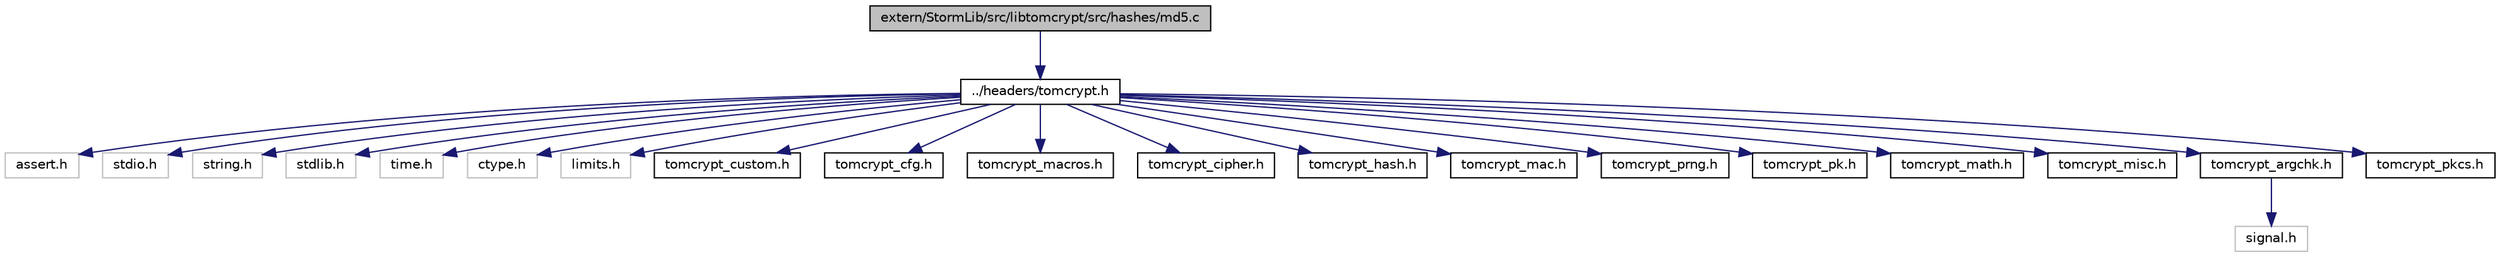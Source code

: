 digraph G
{
  edge [fontname="Helvetica",fontsize="10",labelfontname="Helvetica",labelfontsize="10"];
  node [fontname="Helvetica",fontsize="10",shape=record];
  Node1 [label="extern/StormLib/src/libtomcrypt/src/hashes/md5.c",height=0.2,width=0.4,color="black", fillcolor="grey75", style="filled" fontcolor="black"];
  Node1 -> Node2 [color="midnightblue",fontsize="10",style="solid",fontname="Helvetica"];
  Node2 [label="../headers/tomcrypt.h",height=0.2,width=0.4,color="black", fillcolor="white", style="filled",URL="$tomcrypt_8h.html"];
  Node2 -> Node3 [color="midnightblue",fontsize="10",style="solid",fontname="Helvetica"];
  Node3 [label="assert.h",height=0.2,width=0.4,color="grey75", fillcolor="white", style="filled"];
  Node2 -> Node4 [color="midnightblue",fontsize="10",style="solid",fontname="Helvetica"];
  Node4 [label="stdio.h",height=0.2,width=0.4,color="grey75", fillcolor="white", style="filled"];
  Node2 -> Node5 [color="midnightblue",fontsize="10",style="solid",fontname="Helvetica"];
  Node5 [label="string.h",height=0.2,width=0.4,color="grey75", fillcolor="white", style="filled"];
  Node2 -> Node6 [color="midnightblue",fontsize="10",style="solid",fontname="Helvetica"];
  Node6 [label="stdlib.h",height=0.2,width=0.4,color="grey75", fillcolor="white", style="filled"];
  Node2 -> Node7 [color="midnightblue",fontsize="10",style="solid",fontname="Helvetica"];
  Node7 [label="time.h",height=0.2,width=0.4,color="grey75", fillcolor="white", style="filled"];
  Node2 -> Node8 [color="midnightblue",fontsize="10",style="solid",fontname="Helvetica"];
  Node8 [label="ctype.h",height=0.2,width=0.4,color="grey75", fillcolor="white", style="filled"];
  Node2 -> Node9 [color="midnightblue",fontsize="10",style="solid",fontname="Helvetica"];
  Node9 [label="limits.h",height=0.2,width=0.4,color="grey75", fillcolor="white", style="filled"];
  Node2 -> Node10 [color="midnightblue",fontsize="10",style="solid",fontname="Helvetica"];
  Node10 [label="tomcrypt_custom.h",height=0.2,width=0.4,color="black", fillcolor="white", style="filled",URL="$tomcrypt__custom_8h.html"];
  Node2 -> Node11 [color="midnightblue",fontsize="10",style="solid",fontname="Helvetica"];
  Node11 [label="tomcrypt_cfg.h",height=0.2,width=0.4,color="black", fillcolor="white", style="filled",URL="$tomcrypt__cfg_8h.html"];
  Node2 -> Node12 [color="midnightblue",fontsize="10",style="solid",fontname="Helvetica"];
  Node12 [label="tomcrypt_macros.h",height=0.2,width=0.4,color="black", fillcolor="white", style="filled",URL="$tomcrypt__macros_8h.html"];
  Node2 -> Node13 [color="midnightblue",fontsize="10",style="solid",fontname="Helvetica"];
  Node13 [label="tomcrypt_cipher.h",height=0.2,width=0.4,color="black", fillcolor="white", style="filled",URL="$tomcrypt__cipher_8h.html"];
  Node2 -> Node14 [color="midnightblue",fontsize="10",style="solid",fontname="Helvetica"];
  Node14 [label="tomcrypt_hash.h",height=0.2,width=0.4,color="black", fillcolor="white", style="filled",URL="$tomcrypt__hash_8h.html"];
  Node2 -> Node15 [color="midnightblue",fontsize="10",style="solid",fontname="Helvetica"];
  Node15 [label="tomcrypt_mac.h",height=0.2,width=0.4,color="black", fillcolor="white", style="filled",URL="$tomcrypt__mac_8h.html"];
  Node2 -> Node16 [color="midnightblue",fontsize="10",style="solid",fontname="Helvetica"];
  Node16 [label="tomcrypt_prng.h",height=0.2,width=0.4,color="black", fillcolor="white", style="filled",URL="$tomcrypt__prng_8h.html"];
  Node2 -> Node17 [color="midnightblue",fontsize="10",style="solid",fontname="Helvetica"];
  Node17 [label="tomcrypt_pk.h",height=0.2,width=0.4,color="black", fillcolor="white", style="filled",URL="$tomcrypt__pk_8h.html"];
  Node2 -> Node18 [color="midnightblue",fontsize="10",style="solid",fontname="Helvetica"];
  Node18 [label="tomcrypt_math.h",height=0.2,width=0.4,color="black", fillcolor="white", style="filled",URL="$tomcrypt__math_8h.html"];
  Node2 -> Node19 [color="midnightblue",fontsize="10",style="solid",fontname="Helvetica"];
  Node19 [label="tomcrypt_misc.h",height=0.2,width=0.4,color="black", fillcolor="white", style="filled",URL="$tomcrypt__misc_8h.html"];
  Node2 -> Node20 [color="midnightblue",fontsize="10",style="solid",fontname="Helvetica"];
  Node20 [label="tomcrypt_argchk.h",height=0.2,width=0.4,color="black", fillcolor="white", style="filled",URL="$tomcrypt__argchk_8h.html"];
  Node20 -> Node21 [color="midnightblue",fontsize="10",style="solid",fontname="Helvetica"];
  Node21 [label="signal.h",height=0.2,width=0.4,color="grey75", fillcolor="white", style="filled"];
  Node2 -> Node22 [color="midnightblue",fontsize="10",style="solid",fontname="Helvetica"];
  Node22 [label="tomcrypt_pkcs.h",height=0.2,width=0.4,color="black", fillcolor="white", style="filled",URL="$tomcrypt__pkcs_8h.html"];
}
